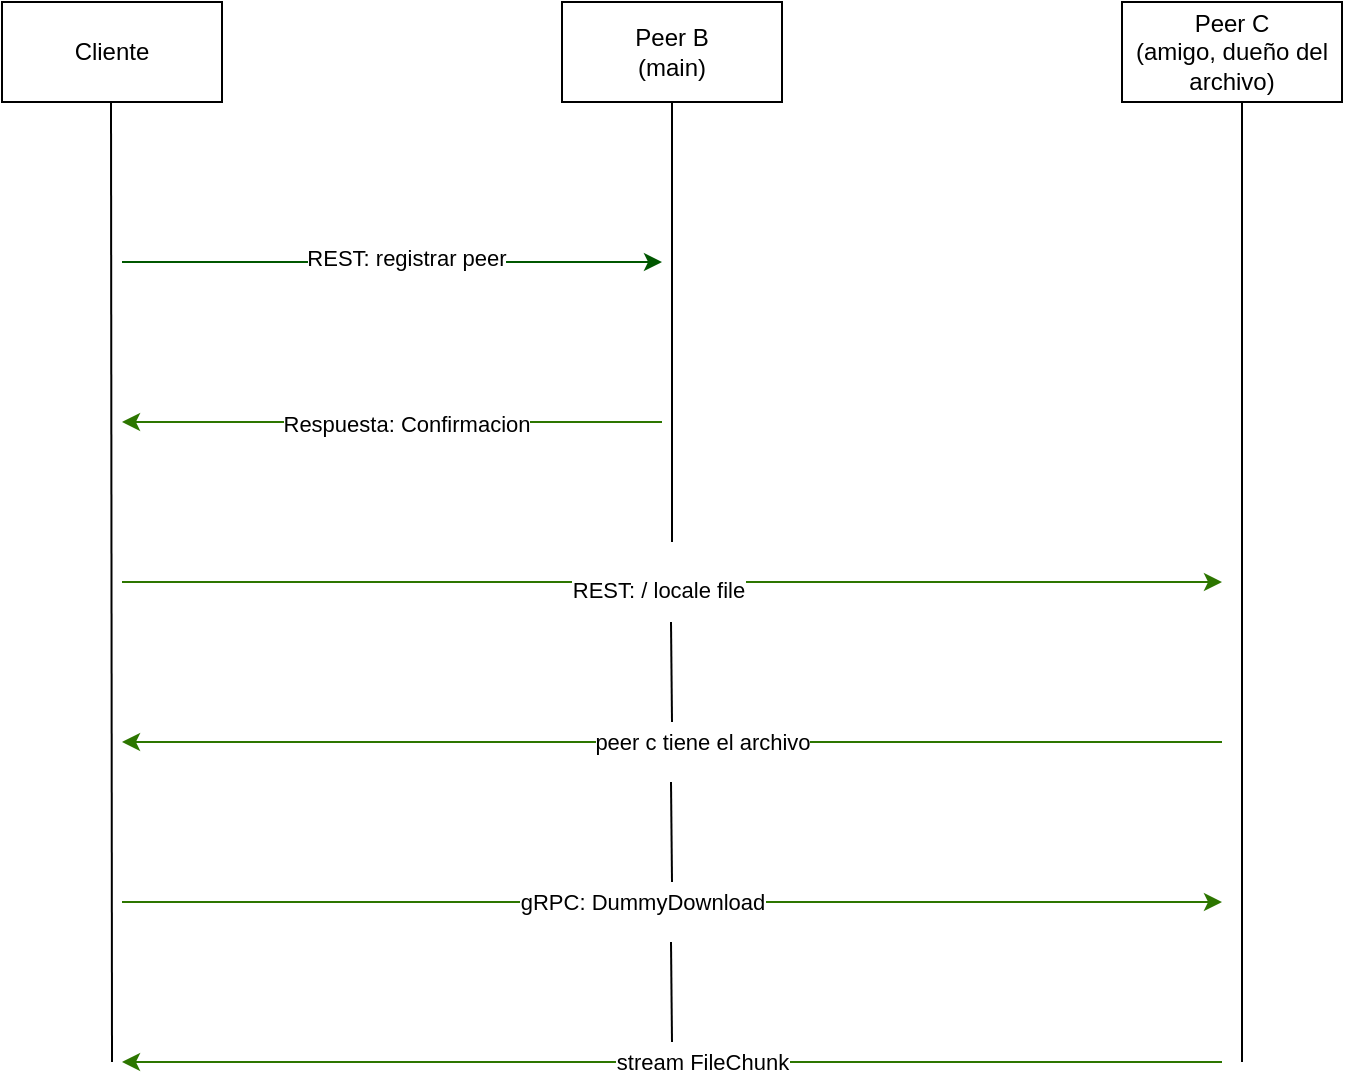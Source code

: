 <mxfile version="28.2.3">
  <diagram name="Page-1" id="wG_KZX3tNf6ALdJyU_2w">
    <mxGraphModel dx="1426" dy="826" grid="1" gridSize="10" guides="1" tooltips="1" connect="1" arrows="1" fold="1" page="1" pageScale="1" pageWidth="850" pageHeight="1100" math="0" shadow="0">
      <root>
        <mxCell id="0" />
        <mxCell id="1" parent="0" />
        <mxCell id="fRBNY-h8TdLfMCNx-BRs-1" value="Cliente" style="html=1;whiteSpace=wrap;" parent="1" vertex="1">
          <mxGeometry x="120" y="110" width="110" height="50" as="geometry" />
        </mxCell>
        <mxCell id="fRBNY-h8TdLfMCNx-BRs-2" value="&lt;div&gt;Peer B&lt;/div&gt;(main)" style="html=1;whiteSpace=wrap;" parent="1" vertex="1">
          <mxGeometry x="400" y="110" width="110" height="50" as="geometry" />
        </mxCell>
        <mxCell id="fRBNY-h8TdLfMCNx-BRs-3" value="&lt;div&gt;Peer C&lt;/div&gt;(amigo, dueño del archivo)" style="html=1;whiteSpace=wrap;" parent="1" vertex="1">
          <mxGeometry x="680" y="110" width="110" height="50" as="geometry" />
        </mxCell>
        <mxCell id="fRBNY-h8TdLfMCNx-BRs-7" value="" style="endArrow=none;html=1;rounded=0;entryX=0.5;entryY=1;entryDx=0;entryDy=0;" parent="1" edge="1">
          <mxGeometry width="50" height="50" relative="1" as="geometry">
            <mxPoint x="175" y="640" as="sourcePoint" />
            <mxPoint x="174.5" y="160" as="targetPoint" />
          </mxGeometry>
        </mxCell>
        <mxCell id="fRBNY-h8TdLfMCNx-BRs-10" value="" style="endArrow=none;html=1;rounded=0;entryX=0.5;entryY=1;entryDx=0;entryDy=0;" parent="1" target="fRBNY-h8TdLfMCNx-BRs-2" edge="1">
          <mxGeometry width="50" height="50" relative="1" as="geometry">
            <mxPoint x="455" y="380" as="sourcePoint" />
            <mxPoint x="310" y="270" as="targetPoint" />
          </mxGeometry>
        </mxCell>
        <mxCell id="fRBNY-h8TdLfMCNx-BRs-11" value="" style="endArrow=none;html=1;rounded=0;entryX=0.5;entryY=1;entryDx=0;entryDy=0;" parent="1" edge="1">
          <mxGeometry width="50" height="50" relative="1" as="geometry">
            <mxPoint x="740" y="640" as="sourcePoint" />
            <mxPoint x="740" y="160" as="targetPoint" />
          </mxGeometry>
        </mxCell>
        <mxCell id="fRBNY-h8TdLfMCNx-BRs-12" value="" style="endArrow=classic;html=1;rounded=0;fillColor=#008a00;strokeColor=#005700;" parent="1" edge="1">
          <mxGeometry width="50" height="50" relative="1" as="geometry">
            <mxPoint x="180" y="240" as="sourcePoint" />
            <mxPoint x="450" y="240" as="targetPoint" />
          </mxGeometry>
        </mxCell>
        <mxCell id="fRBNY-h8TdLfMCNx-BRs-15" value="REST: registrar peer" style="edgeLabel;html=1;align=center;verticalAlign=middle;resizable=0;points=[];" parent="fRBNY-h8TdLfMCNx-BRs-12" vertex="1" connectable="0">
          <mxGeometry x="0.052" y="2" relative="1" as="geometry">
            <mxPoint as="offset" />
          </mxGeometry>
        </mxCell>
        <mxCell id="fRBNY-h8TdLfMCNx-BRs-13" value="" style="endArrow=classic;html=1;rounded=0;fillColor=#60a917;strokeColor=#2D7600;" parent="1" edge="1">
          <mxGeometry width="50" height="50" relative="1" as="geometry">
            <mxPoint x="450" y="320" as="sourcePoint" />
            <mxPoint x="180" y="320" as="targetPoint" />
          </mxGeometry>
        </mxCell>
        <mxCell id="fRBNY-h8TdLfMCNx-BRs-16" value="Respuesta: Confirmacion" style="edgeLabel;html=1;align=center;verticalAlign=middle;resizable=0;points=[];" parent="fRBNY-h8TdLfMCNx-BRs-13" vertex="1" connectable="0">
          <mxGeometry x="-0.052" y="1" relative="1" as="geometry">
            <mxPoint as="offset" />
          </mxGeometry>
        </mxCell>
        <mxCell id="fRBNY-h8TdLfMCNx-BRs-14" value="" style="endArrow=classic;html=1;rounded=0;fillColor=#60a917;strokeColor=#2D7600;" parent="1" edge="1">
          <mxGeometry width="50" height="50" relative="1" as="geometry">
            <mxPoint x="180" y="400" as="sourcePoint" />
            <mxPoint x="730" y="400" as="targetPoint" />
          </mxGeometry>
        </mxCell>
        <mxCell id="fRBNY-h8TdLfMCNx-BRs-18" value="REST: / locale file" style="edgeLabel;html=1;align=center;verticalAlign=middle;resizable=0;points=[];" parent="fRBNY-h8TdLfMCNx-BRs-14" vertex="1" connectable="0">
          <mxGeometry x="-0.025" y="-4" relative="1" as="geometry">
            <mxPoint as="offset" />
          </mxGeometry>
        </mxCell>
        <mxCell id="fRBNY-h8TdLfMCNx-BRs-19" value="" style="endArrow=classic;html=1;rounded=0;fillColor=#60a917;strokeColor=#2D7600;" parent="1" edge="1">
          <mxGeometry width="50" height="50" relative="1" as="geometry">
            <mxPoint x="180" y="560" as="sourcePoint" />
            <mxPoint x="730" y="560" as="targetPoint" />
          </mxGeometry>
        </mxCell>
        <mxCell id="fRBNY-h8TdLfMCNx-BRs-21" value="gRPC: DummyDownload" style="edgeLabel;html=1;align=center;verticalAlign=middle;resizable=0;points=[];" parent="fRBNY-h8TdLfMCNx-BRs-19" vertex="1" connectable="0">
          <mxGeometry x="-0.054" relative="1" as="geometry">
            <mxPoint as="offset" />
          </mxGeometry>
        </mxCell>
        <mxCell id="fRBNY-h8TdLfMCNx-BRs-22" value="" style="endArrow=classic;html=1;rounded=0;fillColor=#60a917;strokeColor=#2D7600;" parent="1" edge="1">
          <mxGeometry width="50" height="50" relative="1" as="geometry">
            <mxPoint x="730" y="480" as="sourcePoint" />
            <mxPoint x="180" y="480" as="targetPoint" />
          </mxGeometry>
        </mxCell>
        <mxCell id="fRBNY-h8TdLfMCNx-BRs-23" value="peer c tiene el archivo" style="edgeLabel;html=1;align=center;verticalAlign=middle;resizable=0;points=[];" parent="fRBNY-h8TdLfMCNx-BRs-22" vertex="1" connectable="0">
          <mxGeometry x="-0.054" relative="1" as="geometry">
            <mxPoint as="offset" />
          </mxGeometry>
        </mxCell>
        <mxCell id="fRBNY-h8TdLfMCNx-BRs-24" value="" style="endArrow=classic;html=1;rounded=0;fillColor=#60a917;strokeColor=#2D7600;" parent="1" edge="1">
          <mxGeometry width="50" height="50" relative="1" as="geometry">
            <mxPoint x="730" y="640" as="sourcePoint" />
            <mxPoint x="180" y="640" as="targetPoint" />
          </mxGeometry>
        </mxCell>
        <mxCell id="fRBNY-h8TdLfMCNx-BRs-25" value="stream FileChunk" style="edgeLabel;html=1;align=center;verticalAlign=middle;resizable=0;points=[];" parent="fRBNY-h8TdLfMCNx-BRs-24" vertex="1" connectable="0">
          <mxGeometry x="-0.054" relative="1" as="geometry">
            <mxPoint as="offset" />
          </mxGeometry>
        </mxCell>
        <mxCell id="fRBNY-h8TdLfMCNx-BRs-26" value="" style="endArrow=none;html=1;rounded=0;entryX=0.5;entryY=1;entryDx=0;entryDy=0;" parent="1" edge="1">
          <mxGeometry width="50" height="50" relative="1" as="geometry">
            <mxPoint x="455" y="470" as="sourcePoint" />
            <mxPoint x="454.5" y="420" as="targetPoint" />
          </mxGeometry>
        </mxCell>
        <mxCell id="fRBNY-h8TdLfMCNx-BRs-27" value="" style="endArrow=none;html=1;rounded=0;entryX=0.5;entryY=1;entryDx=0;entryDy=0;" parent="1" edge="1">
          <mxGeometry width="50" height="50" relative="1" as="geometry">
            <mxPoint x="455" y="550" as="sourcePoint" />
            <mxPoint x="454.5" y="500" as="targetPoint" />
          </mxGeometry>
        </mxCell>
        <mxCell id="fRBNY-h8TdLfMCNx-BRs-28" value="" style="endArrow=none;html=1;rounded=0;entryX=0.5;entryY=1;entryDx=0;entryDy=0;" parent="1" edge="1">
          <mxGeometry width="50" height="50" relative="1" as="geometry">
            <mxPoint x="455" y="630" as="sourcePoint" />
            <mxPoint x="454.5" y="580" as="targetPoint" />
          </mxGeometry>
        </mxCell>
      </root>
    </mxGraphModel>
  </diagram>
</mxfile>
